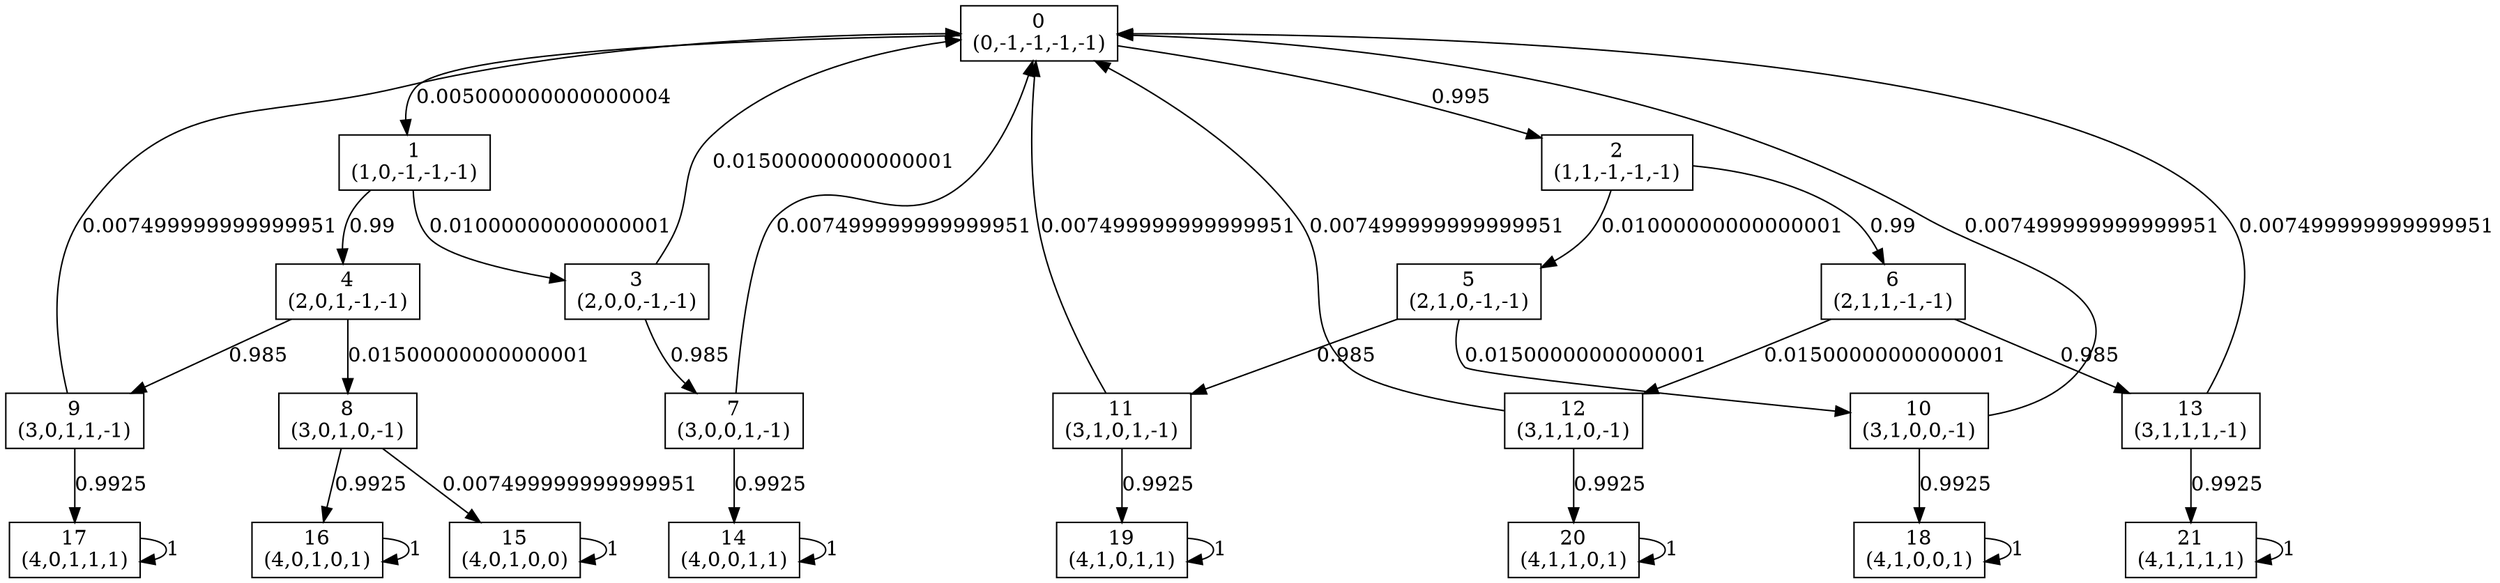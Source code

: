 digraph P {
node [shape=box];
0 -> 1 [ label="0.005000000000000004" ];
0 -> 2 [ label="0.995" ];
1 -> 3 [ label="0.01000000000000001" ];
1 -> 4 [ label="0.99" ];
2 -> 5 [ label="0.01000000000000001" ];
2 -> 6 [ label="0.99" ];
3 -> 0 [ label="0.01500000000000001" ];
3 -> 7 [ label="0.985" ];
4 -> 8 [ label="0.01500000000000001" ];
4 -> 9 [ label="0.985" ];
5 -> 10 [ label="0.01500000000000001" ];
5 -> 11 [ label="0.985" ];
6 -> 12 [ label="0.01500000000000001" ];
6 -> 13 [ label="0.985" ];
7 -> 0 [ label="0.007499999999999951" ];
7 -> 14 [ label="0.9925" ];
8 -> 15 [ label="0.007499999999999951" ];
8 -> 16 [ label="0.9925" ];
9 -> 0 [ label="0.007499999999999951" ];
9 -> 17 [ label="0.9925" ];
10 -> 0 [ label="0.007499999999999951" ];
10 -> 18 [ label="0.9925" ];
11 -> 0 [ label="0.007499999999999951" ];
11 -> 19 [ label="0.9925" ];
12 -> 0 [ label="0.007499999999999951" ];
12 -> 20 [ label="0.9925" ];
13 -> 0 [ label="0.007499999999999951" ];
13 -> 21 [ label="0.9925" ];
14 -> 14 [ label="1" ];
15 -> 15 [ label="1" ];
16 -> 16 [ label="1" ];
17 -> 17 [ label="1" ];
18 -> 18 [ label="1" ];
19 -> 19 [ label="1" ];
20 -> 20 [ label="1" ];
21 -> 21 [ label="1" ];
0 [label="0\n(0,-1,-1,-1,-1)"];
1 [label="1\n(1,0,-1,-1,-1)"];
2 [label="2\n(1,1,-1,-1,-1)"];
3 [label="3\n(2,0,0,-1,-1)"];
4 [label="4\n(2,0,1,-1,-1)"];
5 [label="5\n(2,1,0,-1,-1)"];
6 [label="6\n(2,1,1,-1,-1)"];
7 [label="7\n(3,0,0,1,-1)"];
8 [label="8\n(3,0,1,0,-1)"];
9 [label="9\n(3,0,1,1,-1)"];
10 [label="10\n(3,1,0,0,-1)"];
11 [label="11\n(3,1,0,1,-1)"];
12 [label="12\n(3,1,1,0,-1)"];
13 [label="13\n(3,1,1,1,-1)"];
14 [label="14\n(4,0,0,1,1)"];
15 [label="15\n(4,0,1,0,0)"];
16 [label="16\n(4,0,1,0,1)"];
17 [label="17\n(4,0,1,1,1)"];
18 [label="18\n(4,1,0,0,1)"];
19 [label="19\n(4,1,0,1,1)"];
20 [label="20\n(4,1,1,0,1)"];
21 [label="21\n(4,1,1,1,1)"];
}
